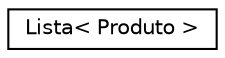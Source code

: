 digraph "Gráfico de Hierarquia de Classes"
{
  edge [fontname="Helvetica",fontsize="10",labelfontname="Helvetica",labelfontsize="10"];
  node [fontname="Helvetica",fontsize="10",shape=record];
  rankdir="LR";
  Node1 [label="Lista\< Produto \>",height=0.2,width=0.4,color="black", fillcolor="white", style="filled",URL="$classLista.html"];
}
